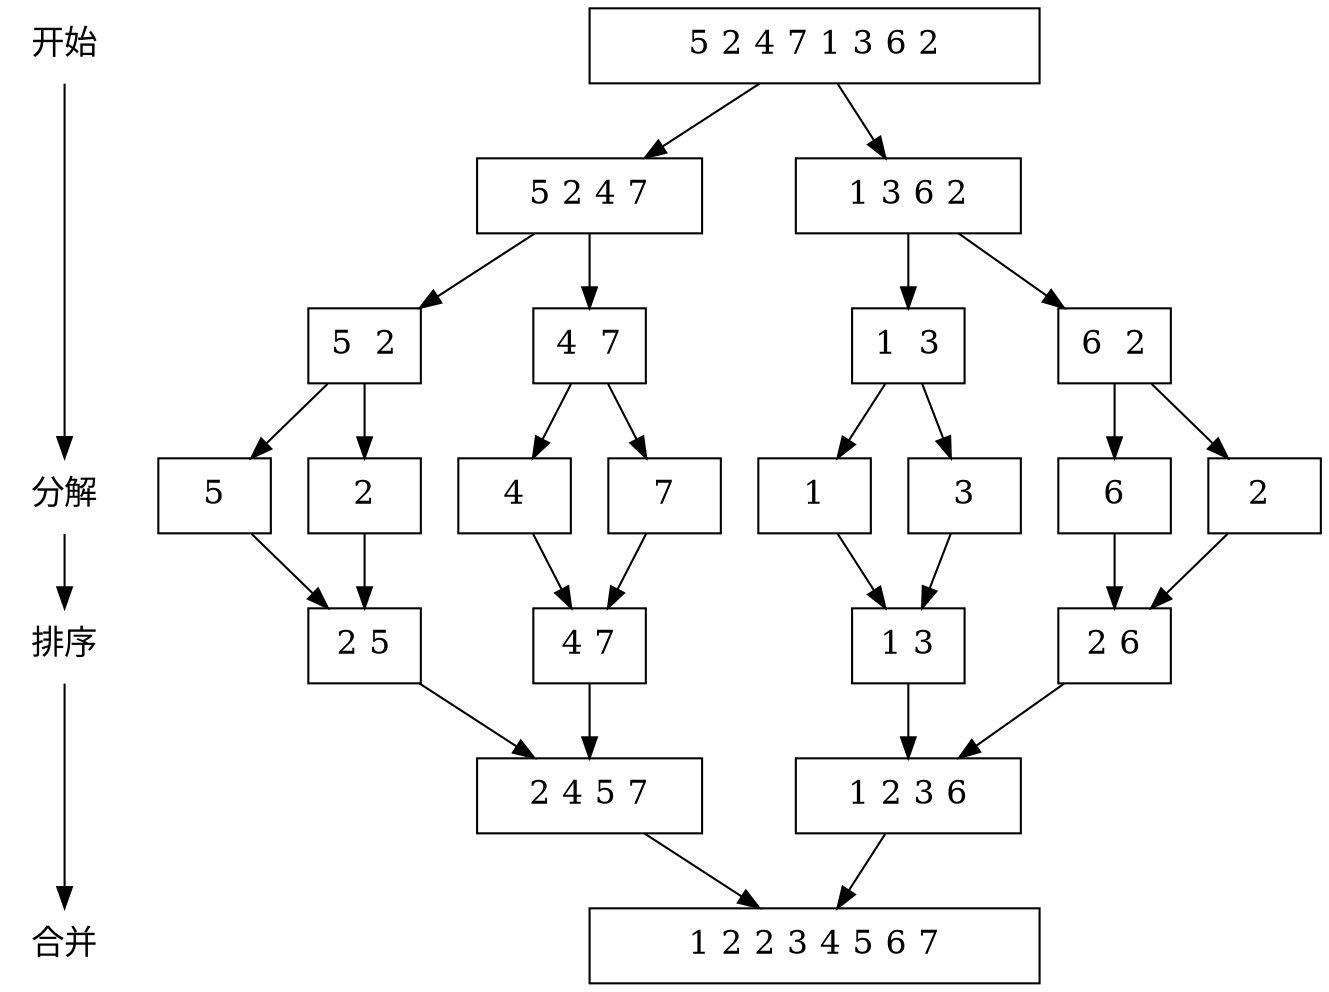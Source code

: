 digraph merge{
	charset="utf-8";
	node [shape=plaintext, fontsize=16];
	"开始"->"分解"->"排序"->"合并";
		
	node [shape=box ,rotate=90 ];

	node [ width=3 ];
	{rank =same;"5 2 4 7 1 3 6 2"; "开始";}
	node [ width=1.5 ];
	"5 2 4 7 1 3 6 2"->"5 2 4 7";
	"5 2 4 7 1 3 6 2"->"1 3 6 2";
	{rank  = same;"5 2 4 7";"1 3 6 2"; }

	node [ width=.75 ];
	{rank = sname;"5  2"; "4  7";"1  3"; "6  2";}	
	"5 2 4 7"  -> "5  2";
	"5 2 4 7"  -> "4  7";
	"1 3 6 2" ->"1  3"; 
	"1 3 6 2" ->"6  2";	

	
	{ rank = same; "5";"2";"4";"7";"1";"3";"6";"2 ";"分解";}
	
	 "5  2"->5;
	 "5  2"->2;
	 "4  7"->4;
	 "4  7"->7;
	"1  3"->1; 
	"1  3"->3; 
	"6  2"->"6";	
	"6  2"->"2 ";	
	{ rank = same; "2 5";"4 7";"1 3"; "2 6";"排序";}
	5->"2 5";
	2->"2 5";
	4->"4 7";
	7->"4 7";
	1->"1 3";
	3->"1 3";
	"6"-> "2 6";
	"2 "-> "2 6";
	node [ width=1.5 ];
	{rank = same; "2 4 5 7"; "1 2 3 6";}
	"2 5"->"2 4 5 7";
	"4 7"->"2 4 5 7";
	"1 3"->	"1 2 3 6";
	 "2 6"->"1 2 3 6";
	node [ width=3 ];
	"2 4 5 7" -> "1 2 2 3 4 5 6 7";
	"1 2 3 6" -> "1 2 2 3 4 5 6 7";
	{rank=same;"1 2 2 3 4 5 6 7";"合并";}
	}
